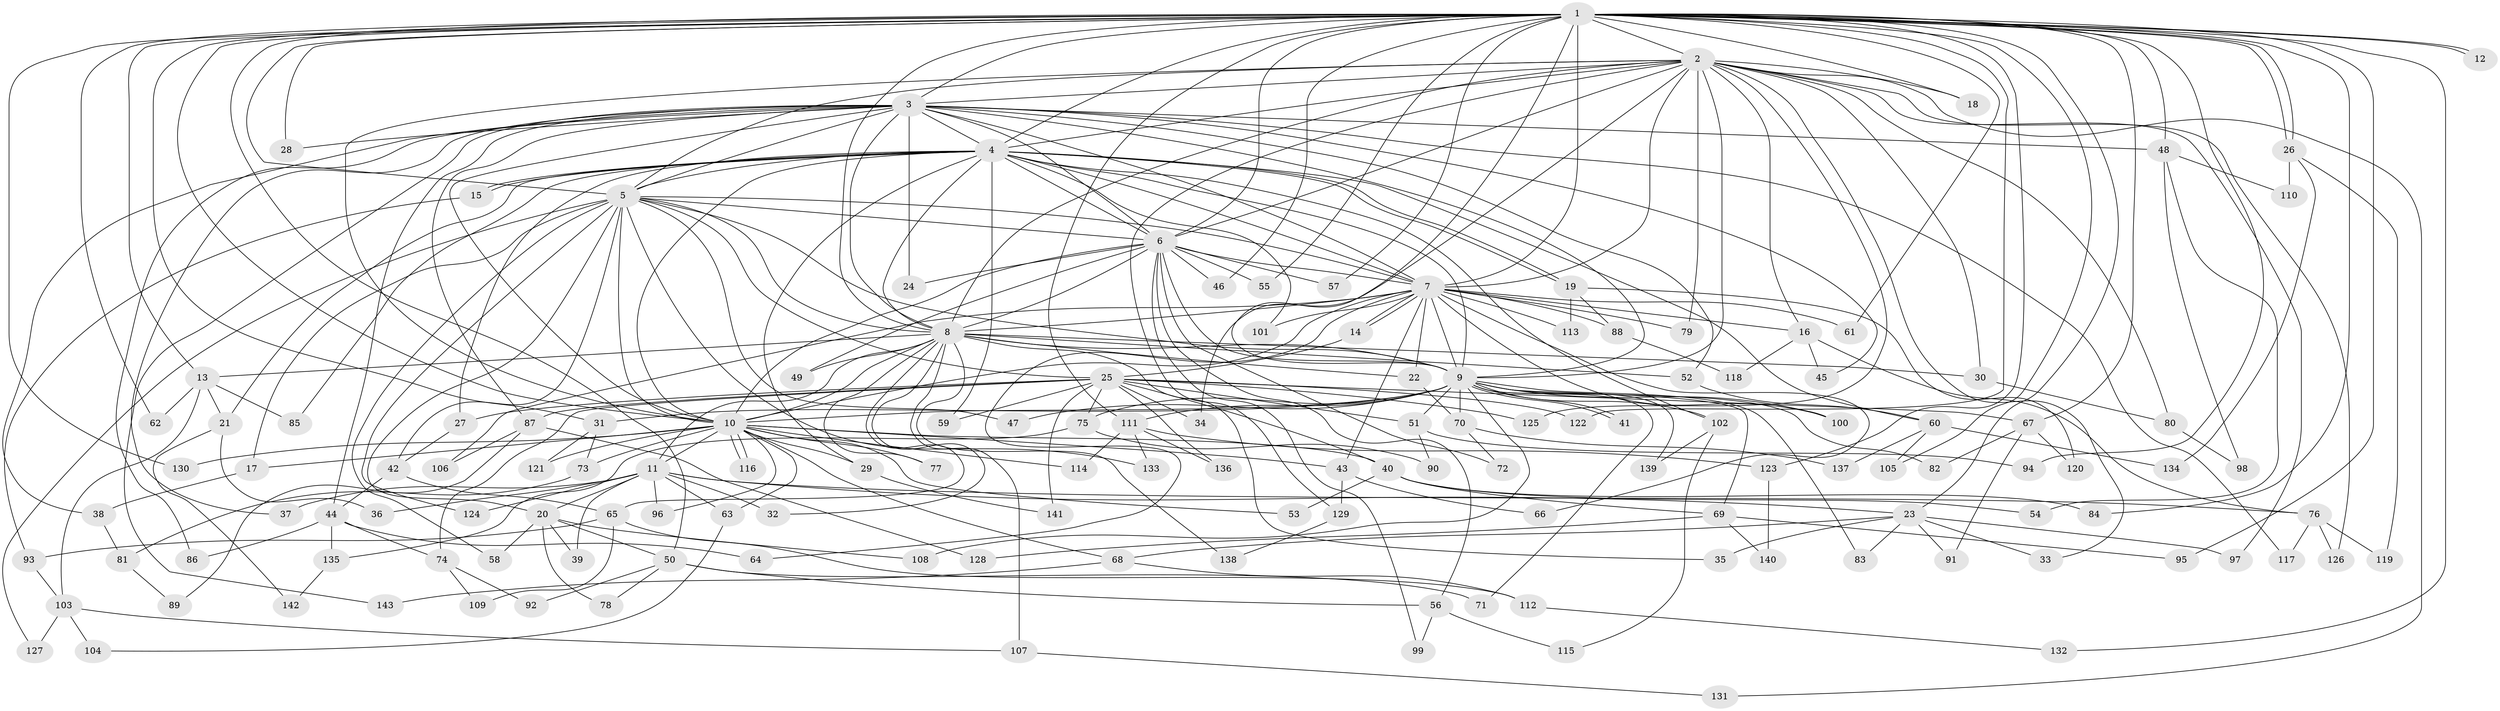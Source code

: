 // coarse degree distribution, {30: 0.009345794392523364, 29: 0.009345794392523364, 18: 0.009345794392523364, 31: 0.009345794392523364, 16: 0.009345794392523364, 14: 0.009345794392523364, 26: 0.009345794392523364, 24: 0.009345794392523364, 2: 0.5420560747663551, 8: 0.009345794392523364, 4: 0.07476635514018691, 5: 0.102803738317757, 3: 0.11214953271028037, 10: 0.009345794392523364, 15: 0.009345794392523364, 1: 0.028037383177570093, 9: 0.009345794392523364, 6: 0.028037383177570093}
// Generated by graph-tools (version 1.1) at 2025/23/03/03/25 07:23:41]
// undirected, 143 vertices, 311 edges
graph export_dot {
graph [start="1"]
  node [color=gray90,style=filled];
  1;
  2;
  3;
  4;
  5;
  6;
  7;
  8;
  9;
  10;
  11;
  12;
  13;
  14;
  15;
  16;
  17;
  18;
  19;
  20;
  21;
  22;
  23;
  24;
  25;
  26;
  27;
  28;
  29;
  30;
  31;
  32;
  33;
  34;
  35;
  36;
  37;
  38;
  39;
  40;
  41;
  42;
  43;
  44;
  45;
  46;
  47;
  48;
  49;
  50;
  51;
  52;
  53;
  54;
  55;
  56;
  57;
  58;
  59;
  60;
  61;
  62;
  63;
  64;
  65;
  66;
  67;
  68;
  69;
  70;
  71;
  72;
  73;
  74;
  75;
  76;
  77;
  78;
  79;
  80;
  81;
  82;
  83;
  84;
  85;
  86;
  87;
  88;
  89;
  90;
  91;
  92;
  93;
  94;
  95;
  96;
  97;
  98;
  99;
  100;
  101;
  102;
  103;
  104;
  105;
  106;
  107;
  108;
  109;
  110;
  111;
  112;
  113;
  114;
  115;
  116;
  117;
  118;
  119;
  120;
  121;
  122;
  123;
  124;
  125;
  126;
  127;
  128;
  129;
  130;
  131;
  132;
  133;
  134;
  135;
  136;
  137;
  138;
  139;
  140;
  141;
  142;
  143;
  1 -- 2;
  1 -- 3;
  1 -- 4;
  1 -- 5;
  1 -- 6;
  1 -- 7;
  1 -- 8;
  1 -- 9;
  1 -- 10;
  1 -- 12;
  1 -- 12;
  1 -- 13;
  1 -- 18;
  1 -- 23;
  1 -- 26;
  1 -- 26;
  1 -- 28;
  1 -- 31;
  1 -- 46;
  1 -- 48;
  1 -- 50;
  1 -- 55;
  1 -- 57;
  1 -- 61;
  1 -- 62;
  1 -- 67;
  1 -- 84;
  1 -- 94;
  1 -- 95;
  1 -- 105;
  1 -- 111;
  1 -- 122;
  1 -- 123;
  1 -- 130;
  1 -- 132;
  2 -- 3;
  2 -- 4;
  2 -- 5;
  2 -- 6;
  2 -- 7;
  2 -- 8;
  2 -- 9;
  2 -- 10;
  2 -- 16;
  2 -- 18;
  2 -- 30;
  2 -- 33;
  2 -- 34;
  2 -- 79;
  2 -- 80;
  2 -- 97;
  2 -- 125;
  2 -- 126;
  2 -- 129;
  2 -- 131;
  3 -- 4;
  3 -- 5;
  3 -- 6;
  3 -- 7;
  3 -- 8;
  3 -- 9;
  3 -- 10;
  3 -- 24;
  3 -- 28;
  3 -- 37;
  3 -- 38;
  3 -- 44;
  3 -- 45;
  3 -- 48;
  3 -- 52;
  3 -- 86;
  3 -- 87;
  3 -- 117;
  3 -- 143;
  4 -- 5;
  4 -- 6;
  4 -- 7;
  4 -- 8;
  4 -- 9;
  4 -- 10;
  4 -- 15;
  4 -- 15;
  4 -- 19;
  4 -- 19;
  4 -- 21;
  4 -- 27;
  4 -- 29;
  4 -- 59;
  4 -- 60;
  4 -- 85;
  4 -- 101;
  4 -- 102;
  5 -- 6;
  5 -- 7;
  5 -- 8;
  5 -- 9;
  5 -- 10;
  5 -- 17;
  5 -- 20;
  5 -- 25;
  5 -- 42;
  5 -- 47;
  5 -- 58;
  5 -- 124;
  5 -- 127;
  5 -- 133;
  6 -- 7;
  6 -- 8;
  6 -- 9;
  6 -- 10;
  6 -- 24;
  6 -- 46;
  6 -- 49;
  6 -- 55;
  6 -- 56;
  6 -- 57;
  6 -- 72;
  6 -- 99;
  7 -- 8;
  7 -- 9;
  7 -- 10;
  7 -- 14;
  7 -- 14;
  7 -- 16;
  7 -- 22;
  7 -- 43;
  7 -- 61;
  7 -- 64;
  7 -- 66;
  7 -- 79;
  7 -- 88;
  7 -- 100;
  7 -- 101;
  7 -- 106;
  7 -- 113;
  8 -- 9;
  8 -- 10;
  8 -- 11;
  8 -- 13;
  8 -- 22;
  8 -- 30;
  8 -- 32;
  8 -- 35;
  8 -- 49;
  8 -- 52;
  8 -- 65;
  8 -- 77;
  8 -- 107;
  8 -- 138;
  9 -- 10;
  9 -- 31;
  9 -- 41;
  9 -- 41;
  9 -- 47;
  9 -- 51;
  9 -- 69;
  9 -- 70;
  9 -- 71;
  9 -- 75;
  9 -- 82;
  9 -- 83;
  9 -- 100;
  9 -- 102;
  9 -- 108;
  9 -- 111;
  9 -- 139;
  10 -- 11;
  10 -- 17;
  10 -- 29;
  10 -- 40;
  10 -- 43;
  10 -- 53;
  10 -- 63;
  10 -- 68;
  10 -- 73;
  10 -- 77;
  10 -- 96;
  10 -- 114;
  10 -- 116;
  10 -- 116;
  10 -- 121;
  10 -- 130;
  11 -- 20;
  11 -- 23;
  11 -- 32;
  11 -- 36;
  11 -- 37;
  11 -- 39;
  11 -- 63;
  11 -- 76;
  11 -- 96;
  11 -- 124;
  13 -- 21;
  13 -- 62;
  13 -- 85;
  13 -- 103;
  14 -- 25;
  15 -- 93;
  16 -- 45;
  16 -- 76;
  16 -- 118;
  17 -- 38;
  19 -- 88;
  19 -- 113;
  19 -- 120;
  20 -- 39;
  20 -- 50;
  20 -- 58;
  20 -- 78;
  20 -- 108;
  21 -- 36;
  21 -- 142;
  22 -- 70;
  23 -- 33;
  23 -- 35;
  23 -- 68;
  23 -- 83;
  23 -- 91;
  23 -- 97;
  25 -- 27;
  25 -- 34;
  25 -- 40;
  25 -- 51;
  25 -- 59;
  25 -- 67;
  25 -- 74;
  25 -- 75;
  25 -- 87;
  25 -- 122;
  25 -- 125;
  25 -- 136;
  25 -- 141;
  26 -- 110;
  26 -- 119;
  26 -- 134;
  27 -- 42;
  29 -- 141;
  30 -- 80;
  31 -- 73;
  31 -- 121;
  38 -- 81;
  40 -- 53;
  40 -- 54;
  40 -- 69;
  40 -- 84;
  42 -- 44;
  42 -- 65;
  43 -- 66;
  43 -- 129;
  44 -- 64;
  44 -- 74;
  44 -- 86;
  44 -- 135;
  48 -- 54;
  48 -- 98;
  48 -- 110;
  50 -- 56;
  50 -- 71;
  50 -- 78;
  50 -- 92;
  51 -- 90;
  51 -- 94;
  52 -- 60;
  56 -- 99;
  56 -- 115;
  60 -- 105;
  60 -- 134;
  60 -- 137;
  63 -- 104;
  65 -- 93;
  65 -- 109;
  65 -- 112;
  67 -- 82;
  67 -- 91;
  67 -- 120;
  68 -- 112;
  68 -- 143;
  69 -- 95;
  69 -- 128;
  69 -- 140;
  70 -- 72;
  70 -- 137;
  73 -- 81;
  74 -- 92;
  74 -- 109;
  75 -- 90;
  75 -- 135;
  76 -- 117;
  76 -- 119;
  76 -- 126;
  80 -- 98;
  81 -- 89;
  87 -- 89;
  87 -- 106;
  87 -- 128;
  88 -- 118;
  93 -- 103;
  102 -- 115;
  102 -- 139;
  103 -- 104;
  103 -- 107;
  103 -- 127;
  107 -- 131;
  111 -- 114;
  111 -- 123;
  111 -- 133;
  111 -- 136;
  112 -- 132;
  123 -- 140;
  129 -- 138;
  135 -- 142;
}
